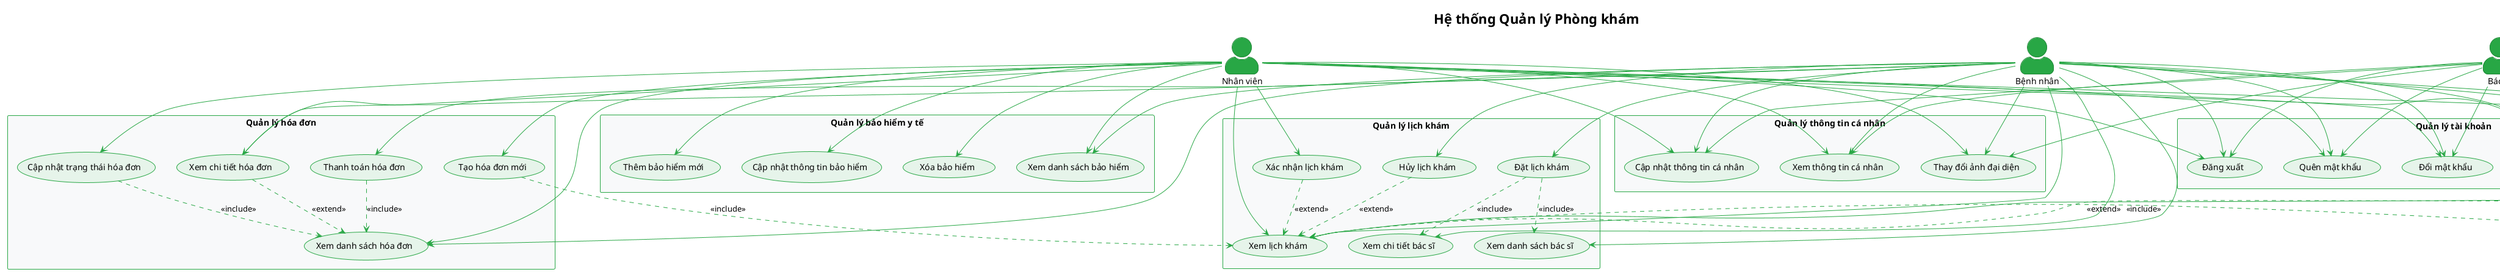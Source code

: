 @startuml
!theme plain
skinparam packageStyle rectangle
skinparam actorStyle awesome
skinparam usecaseStyle roundbox

skinparam actor {
    BackgroundColor #28a745
    BorderColor #218838
}

skinparam usecase {
    BackgroundColor #e6f4ea
    BorderColor #28a745
    ArrowColor #28a745
}

skinparam package {
    BackgroundColor #f8f9fa
    BorderColor #28a745
}

title Hệ thống Quản lý Phòng khám

' Actors
actor "Bệnh nhân" as Patient
actor "Nhân viên" as Staff
actor "Bác sĩ" as Doctor

' Packages
package "Quản lý tài khoản" {
    usecase "Đăng ký tài khoản" as UC1
    usecase "Đăng nhập" as UC2
    usecase "Đăng xuất" as UC3
    usecase "Quên mật khẩu" as UC4
    usecase "Đổi mật khẩu" as UC5
}

package "Quản lý thông tin cá nhân" {
    usecase "Xem thông tin cá nhân" as UC6
    usecase "Cập nhật thông tin cá nhân" as UC7
    usecase "Thay đổi ảnh đại diện" as UC8
}

package "Quản lý bảo hiểm y tế" {
    usecase "Xem danh sách bảo hiểm" as UC9
    usecase "Thêm bảo hiểm mới" as UC10
    usecase "Cập nhật thông tin bảo hiểm" as UC11
    usecase "Xóa bảo hiểm" as UC12
}

package "Quản lý lịch khám" {
    usecase "Xem danh sách bác sĩ" as UC13
    usecase "Xem chi tiết bác sĩ" as UC14
    usecase "Đặt lịch khám" as UC15
    usecase "Xem lịch khám" as UC16
    usecase "Hủy lịch khám" as UC17
    usecase "Xác nhận lịch khám" as UC18
}

package "Quản lý hóa đơn" {
    usecase "Xem danh sách hóa đơn" as UC19
    usecase "Tạo hóa đơn mới" as UC20
    usecase "Cập nhật trạng thái hóa đơn" as UC21
    usecase "Thanh toán hóa đơn" as UC22
    usecase "Xem chi tiết hóa đơn" as UC23
}

package "Quản lý phiếu kết luận" {
    usecase "Tạo phiếu kết luận" as UC24
    usecase "Xem phiếu kết luận" as UC25
    usecase "Cập nhật phiếu kết luận" as UC26
}

' Relationships for Patient
Patient --> UC1
Patient --> UC2
Patient --> UC3
Patient --> UC4
Patient --> UC5
Patient --> UC6
Patient --> UC7
Patient --> UC8
Patient --> UC9
Patient --> UC13
Patient --> UC14
Patient --> UC15
Patient --> UC16
Patient --> UC17
Patient --> UC19
Patient --> UC22
Patient --> UC23
Patient --> UC25

' Relationships for Staff
Staff --> UC1
Staff --> UC2
Staff --> UC3
Staff --> UC4
Staff --> UC5
Staff --> UC6
Staff --> UC7
Staff --> UC8
Staff --> UC9
Staff --> UC10
Staff --> UC11
Staff --> UC12
Staff --> UC16
Staff --> UC18
Staff --> UC19
Staff --> UC20
Staff --> UC21
Staff --> UC23

' Relationships for Doctor
Doctor --> UC1
Doctor --> UC2
Doctor --> UC3
Doctor --> UC4
Doctor --> UC5
Doctor --> UC6
Doctor --> UC7
Doctor --> UC8
Doctor --> UC16
Doctor --> UC24
Doctor --> UC25
Doctor --> UC26

' Include relationships
UC15 ..> UC13 : <<include>>
UC15 ..> UC14 : <<include>>
UC20 ..> UC16 : <<include>>
UC21 ..> UC19 : <<include>>
UC22 ..> UC19 : <<include>>
UC24 ..> UC16 : <<include>>
UC26 ..> UC24 : <<include>>

' Extend relationships
UC17 ..> UC16 : <<extend>>
UC18 ..> UC16 : <<extend>>
UC23 ..> UC19 : <<extend>>
UC25 ..> UC16 : <<extend>>

@enduml 